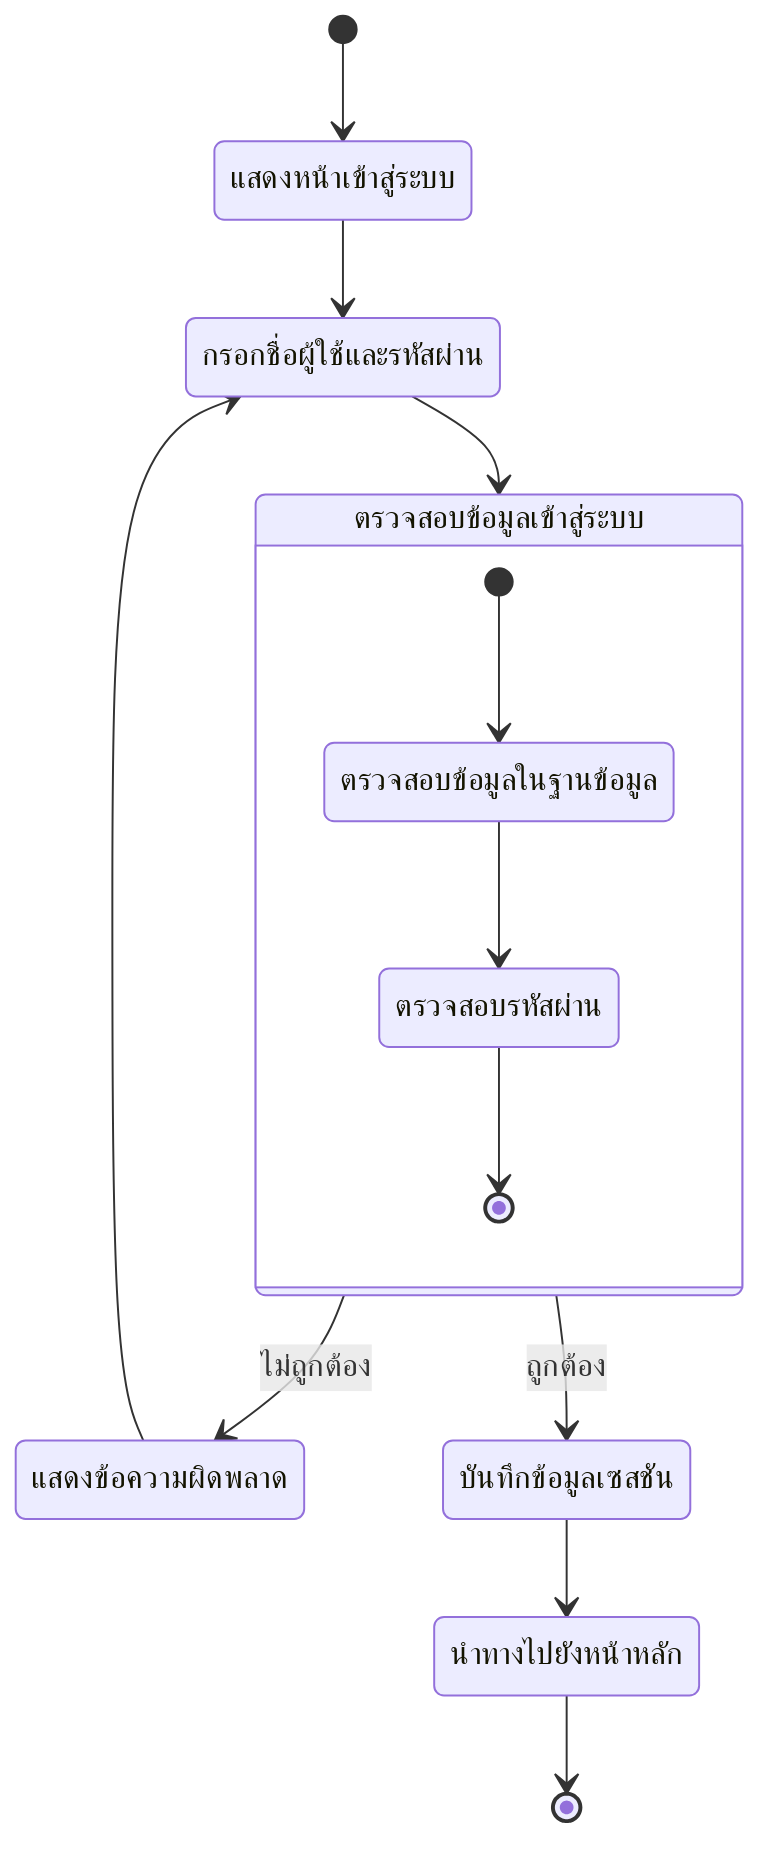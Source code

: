 stateDiagram-v2
    [*] --> แสดงหน้าเข้าสู่ระบบ
    แสดงหน้าเข้าสู่ระบบ --> กรอกชื่อผู้ใช้และรหัสผ่าน
    กรอกชื่อผู้ใช้และรหัสผ่าน --> ตรวจสอบข้อมูลเข้าสู่ระบบ
    
    state ตรวจสอบข้อมูลเข้าสู่ระบบ {
        [*] --> ตรวจสอบข้อมูลในฐานข้อมูล
        ตรวจสอบข้อมูลในฐานข้อมูล --> ตรวจสอบรหัสผ่าน
        ตรวจสอบรหัสผ่าน --> [*]
    }
    
    ตรวจสอบข้อมูลเข้าสู่ระบบ --> แสดงข้อความผิดพลาด : ไม่ถูกต้อง
    แสดงข้อความผิดพลาด --> กรอกชื่อผู้ใช้และรหัสผ่าน
    
    ตรวจสอบข้อมูลเข้าสู่ระบบ --> บันทึกข้อมูลเซสชัน : ถูกต้อง
    บันทึกข้อมูลเซสชัน --> นำทางไปยังหน้าหลัก
    นำทางไปยังหน้าหลัก --> [*]